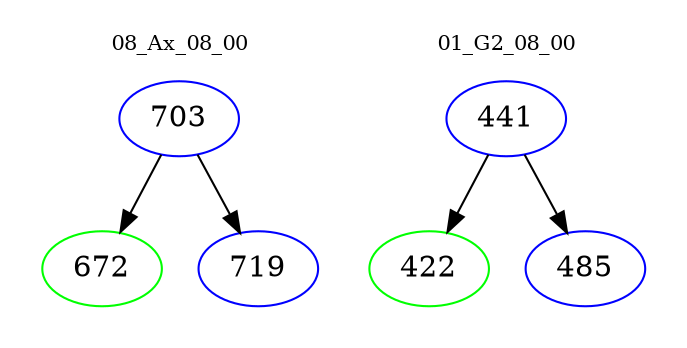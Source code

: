 digraph{
subgraph cluster_0 {
color = white
label = "08_Ax_08_00";
fontsize=10;
T0_703 [label="703", color="blue"]
T0_703 -> T0_672 [color="black"]
T0_672 [label="672", color="green"]
T0_703 -> T0_719 [color="black"]
T0_719 [label="719", color="blue"]
}
subgraph cluster_1 {
color = white
label = "01_G2_08_00";
fontsize=10;
T1_441 [label="441", color="blue"]
T1_441 -> T1_422 [color="black"]
T1_422 [label="422", color="green"]
T1_441 -> T1_485 [color="black"]
T1_485 [label="485", color="blue"]
}
}
